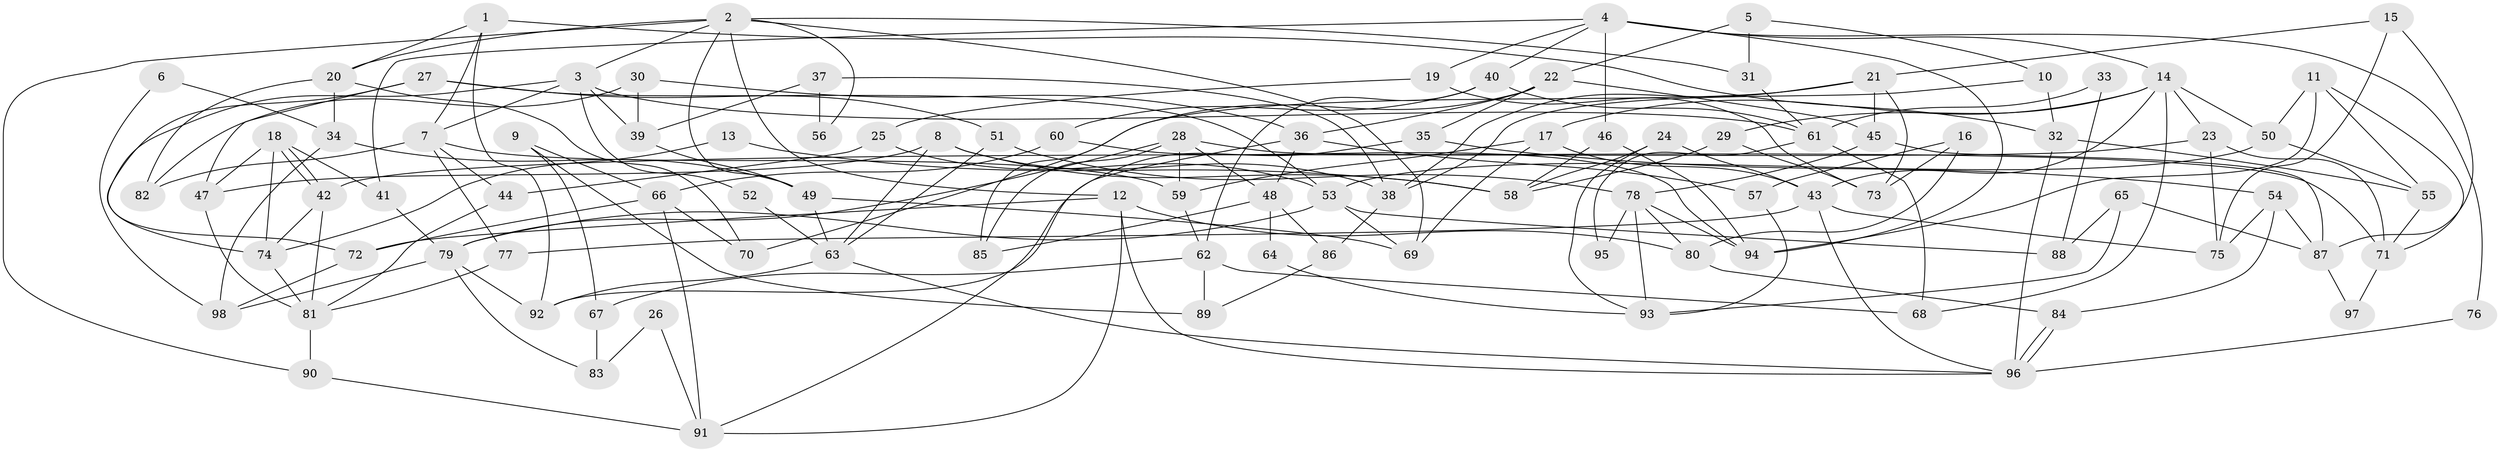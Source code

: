 // coarse degree distribution, {4: 0.2463768115942029, 5: 0.2608695652173913, 8: 0.028985507246376812, 3: 0.17391304347826086, 6: 0.14492753623188406, 7: 0.043478260869565216, 10: 0.014492753623188406, 2: 0.07246376811594203, 1: 0.014492753623188406}
// Generated by graph-tools (version 1.1) at 2025/37/03/04/25 23:37:09]
// undirected, 98 vertices, 196 edges
graph export_dot {
  node [color=gray90,style=filled];
  1;
  2;
  3;
  4;
  5;
  6;
  7;
  8;
  9;
  10;
  11;
  12;
  13;
  14;
  15;
  16;
  17;
  18;
  19;
  20;
  21;
  22;
  23;
  24;
  25;
  26;
  27;
  28;
  29;
  30;
  31;
  32;
  33;
  34;
  35;
  36;
  37;
  38;
  39;
  40;
  41;
  42;
  43;
  44;
  45;
  46;
  47;
  48;
  49;
  50;
  51;
  52;
  53;
  54;
  55;
  56;
  57;
  58;
  59;
  60;
  61;
  62;
  63;
  64;
  65;
  66;
  67;
  68;
  69;
  70;
  71;
  72;
  73;
  74;
  75;
  76;
  77;
  78;
  79;
  80;
  81;
  82;
  83;
  84;
  85;
  86;
  87;
  88;
  89;
  90;
  91;
  92;
  93;
  94;
  95;
  96;
  97;
  98;
  1 -- 7;
  1 -- 20;
  1 -- 32;
  1 -- 92;
  2 -- 69;
  2 -- 12;
  2 -- 3;
  2 -- 20;
  2 -- 31;
  2 -- 49;
  2 -- 56;
  2 -- 90;
  3 -- 74;
  3 -- 7;
  3 -- 39;
  3 -- 52;
  3 -- 61;
  4 -- 46;
  4 -- 14;
  4 -- 19;
  4 -- 40;
  4 -- 41;
  4 -- 76;
  4 -- 94;
  5 -- 10;
  5 -- 31;
  5 -- 22;
  6 -- 98;
  6 -- 34;
  7 -- 77;
  7 -- 44;
  7 -- 59;
  7 -- 82;
  8 -- 63;
  8 -- 47;
  8 -- 38;
  8 -- 58;
  9 -- 89;
  9 -- 66;
  9 -- 67;
  10 -- 32;
  10 -- 38;
  11 -- 50;
  11 -- 71;
  11 -- 55;
  11 -- 94;
  12 -- 72;
  12 -- 96;
  12 -- 80;
  12 -- 91;
  13 -- 58;
  13 -- 74;
  14 -- 23;
  14 -- 43;
  14 -- 17;
  14 -- 29;
  14 -- 50;
  14 -- 68;
  15 -- 87;
  15 -- 75;
  15 -- 21;
  16 -- 73;
  16 -- 57;
  16 -- 80;
  17 -- 43;
  17 -- 59;
  17 -- 69;
  18 -- 41;
  18 -- 42;
  18 -- 42;
  18 -- 47;
  18 -- 74;
  19 -- 25;
  19 -- 73;
  20 -- 70;
  20 -- 34;
  20 -- 82;
  21 -- 45;
  21 -- 38;
  21 -- 70;
  21 -- 73;
  22 -- 85;
  22 -- 35;
  22 -- 36;
  22 -- 45;
  23 -- 42;
  23 -- 71;
  23 -- 75;
  24 -- 43;
  24 -- 58;
  24 -- 93;
  25 -- 53;
  25 -- 44;
  26 -- 83;
  26 -- 91;
  27 -- 72;
  27 -- 53;
  27 -- 47;
  27 -- 51;
  28 -- 79;
  28 -- 59;
  28 -- 48;
  28 -- 71;
  28 -- 85;
  29 -- 73;
  29 -- 58;
  30 -- 36;
  30 -- 82;
  30 -- 39;
  31 -- 61;
  32 -- 96;
  32 -- 55;
  33 -- 61;
  33 -- 88;
  34 -- 49;
  34 -- 98;
  35 -- 92;
  35 -- 54;
  36 -- 91;
  36 -- 48;
  36 -- 57;
  37 -- 38;
  37 -- 39;
  37 -- 56;
  38 -- 86;
  39 -- 49;
  40 -- 62;
  40 -- 60;
  40 -- 61;
  41 -- 79;
  42 -- 74;
  42 -- 81;
  43 -- 96;
  43 -- 75;
  43 -- 77;
  44 -- 81;
  45 -- 78;
  45 -- 87;
  46 -- 58;
  46 -- 94;
  47 -- 81;
  48 -- 64;
  48 -- 85;
  48 -- 86;
  49 -- 63;
  49 -- 69;
  50 -- 55;
  50 -- 53;
  51 -- 78;
  51 -- 63;
  52 -- 63;
  53 -- 69;
  53 -- 79;
  53 -- 88;
  54 -- 84;
  54 -- 75;
  54 -- 87;
  55 -- 71;
  57 -- 93;
  59 -- 62;
  60 -- 94;
  60 -- 66;
  61 -- 68;
  61 -- 95;
  62 -- 68;
  62 -- 67;
  62 -- 89;
  63 -- 92;
  63 -- 96;
  64 -- 93;
  65 -- 87;
  65 -- 93;
  65 -- 88;
  66 -- 91;
  66 -- 70;
  66 -- 72;
  67 -- 83;
  71 -- 97;
  72 -- 98;
  74 -- 81;
  76 -- 96;
  77 -- 81;
  78 -- 80;
  78 -- 94;
  78 -- 93;
  78 -- 95;
  79 -- 92;
  79 -- 83;
  79 -- 98;
  80 -- 84;
  81 -- 90;
  84 -- 96;
  84 -- 96;
  86 -- 89;
  87 -- 97;
  90 -- 91;
}

